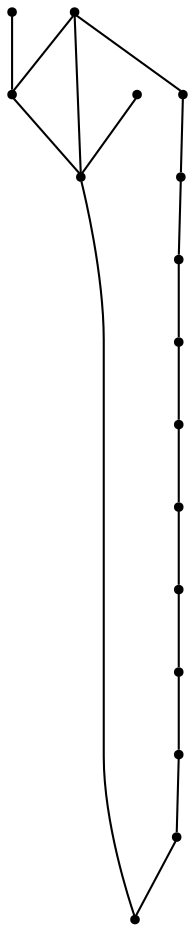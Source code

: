 graph {
  node [shape=point,comment="{\"directed\":false,\"doi\":\"10.1007/978-3-642-11805-0_10\",\"figure\":\"13 (3)\"}"]

  v0 [pos="949.1433139534884,791.3527568903837"]
  v1 [pos="878.8410323386968,842.9340068903837"]
  v2 [pos="891.7881583369056,694.0049519365484"]
  v3 [pos="878.778488372093,692.8795250372455"]
  v4 [pos="920.9973837209302,706.9470750722019"]
  v5 [pos="945.0777970602345,732.6439515980808"]
  v6 [pos="950.2066091049549,744.6483355868947"]
  v7 [pos="953.0837588199349,757.4030253757131"]
  v8 [pos="804.4732179242511,757.403025375713"]
  v9 [pos="807.4754555724388,744.6483355868949"]
  v10 [pos="812.4791796839513,732.6439515980808"]
  v11 [pos="836.5595930232557,706.9470750722019"]
  v12 [pos="865.7688184072804,694.0049519365485"]
  v13 [pos="808.4136627906977,791.3527568903837"]
  v14 [pos="879.5916076571442,894.5152568903837"]
  v15 [pos="808.4136627906977,842.9340068903837"]

  v0 -- v1 [id="-1",pos="949.1433139534884,791.3527568903837 939.9542332308811,821.0441553057657 912.0793180094638,842.092178665508 878.8410323386968,842.9340068903837"]
  v15 -- v13 [id="-2",pos="808.4136627906977,842.9340068903837 808.4136627906977,791.3527568903837 808.4136627906977,791.3527568903837 808.4136627906977,791.3527568903837"]
  v13 -- v0 [id="-3",pos="808.4136627906977,791.3527568903837 949.1433139534884,791.3527568903837 949.1433139534884,791.3527568903837 949.1433139534884,791.3527568903837"]
  v14 -- v1 [id="-6",pos="879.5916076571442,894.5152568903837 878.8410323386968,842.9340068903837 878.8410323386968,842.9340068903837 878.8410323386968,842.9340068903837"]
  v13 -- v8 [id="-8",pos="808.4136627906977,791.3527568903837 806.0827388674713,783.9793185580861 804.8735343045967,776.284820322557 804.8735343045967,768.5404585838319 804.8735343045967,764.8140359717218 805.148030459974,761.1513403052558 804.4732179242511,757.403025375713"]
  v1 -- v13 [id="-11",pos="878.8410323386968,842.9340068903837 846.3959790330491,842.092178665508 818.4178853964794,820.9030553661563 808.4136627906977,791.3527568903837"]
  v0 -- v7 [id="-14",pos="949.1433139534884,791.3527568903837 952.430756437243,784.4009971629633 953.7217486359352,776.6204834634206 953.7217486359352,768.5404585838319 953.7217486359352,764.7654552557533 953.4400132318324,761.0558512982293 953.0837588199349,757.4030253757131"]
  v3 -- v12 [id="-15",pos="878.778488372093,692.8795250372455 874.7577265522875,694.1425853815946 870.31437154126,694.5492476393488 865.7688184072804,694.0049519365485"]
  v11 -- v10 [id="-16",pos="836.5595930232557,706.9470750722019 827.2587296688138,714.1013388390624 819.2965824532505,722.9893412384733 812.4791796839513,732.6439515980808"]
  v10 -- v9 [id="-17",pos="812.4791796839513,732.6439515980808 811.7233080555286,737.0539947145548 810.0329794217232,740.9481981952285 807.4754555724388,744.6483355868949"]
  v9 -- v8 [id="-18",pos="807.4754555724388,744.6483355868949 807.3302925199042,749.0451776827408 806.3178449822585,753.2479129783478 804.4732179242511,757.403025375713"]
  v12 -- v11 [id="-22",pos="865.7688184072804,694.0049519365485 855.3264203250121,697.2548653711705 845.4420092575774,701.4594606024059 836.5595930232557,706.9470750722019"]
  v7 -- v6 [id="-23",pos="953.0837588199349,757.4030253757131 952.2434732927146,753.0779107921035 951.2126917586259,748.8473427142001 950.2066091049549,744.6483355868947"]
  v6 -- v5 [id="-24",pos="950.2066091049549,744.6483355868947 948.4447774395715,740.6429183576762 946.6977530528707,736.6735990390621 945.0777970602345,732.6439515980808"]
  v5 -- v4 [id="-25",pos="945.0777970602345,732.6439515980808 938.9288195638028,722.4801430584416 930.8012561168683,713.5698572808892 920.9973837209302,706.9470750722019"]
  v4 -- v2 [id="-26",pos="920.9973837209302,706.9470750722019 912.34346691272,701.052745553762 902.3735164732993,696.9542743561875 891.7881583369056,694.0049519365484"]
  v2 -- v3 [id="-27",pos="891.7881583369056,694.0049519365484 887.6153608962857,694.491016927827 883.4958673700525,694.1425853815947 878.778488372093,692.8795250372455"]
}